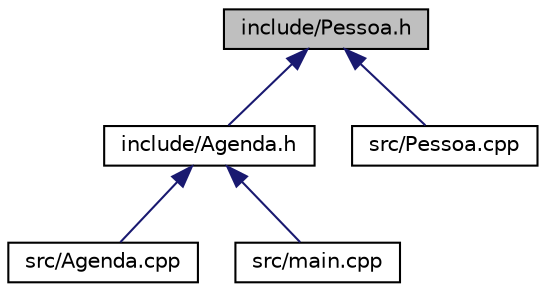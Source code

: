 digraph "include/Pessoa.h"
{
  edge [fontname="Helvetica",fontsize="10",labelfontname="Helvetica",labelfontsize="10"];
  node [fontname="Helvetica",fontsize="10",shape=record];
  Node1 [label="include/Pessoa.h",height=0.2,width=0.4,color="black", fillcolor="grey75", style="filled", fontcolor="black"];
  Node1 -> Node2 [dir="back",color="midnightblue",fontsize="10",style="solid"];
  Node2 [label="include/Agenda.h",height=0.2,width=0.4,color="black", fillcolor="white", style="filled",URL="$Agenda_8h.html"];
  Node2 -> Node3 [dir="back",color="midnightblue",fontsize="10",style="solid"];
  Node3 [label="src/Agenda.cpp",height=0.2,width=0.4,color="black", fillcolor="white", style="filled",URL="$Agenda_8cpp.html",tooltip="Classe que representa uma Agenda. "];
  Node2 -> Node4 [dir="back",color="midnightblue",fontsize="10",style="solid"];
  Node4 [label="src/main.cpp",height=0.2,width=0.4,color="black", fillcolor="white", style="filled",URL="$main_8cpp.html"];
  Node1 -> Node5 [dir="back",color="midnightblue",fontsize="10",style="solid"];
  Node5 [label="src/Pessoa.cpp",height=0.2,width=0.4,color="black", fillcolor="white", style="filled",URL="$Pessoa_8cpp.html",tooltip="Classe que representa uma Pessoa(Contato) na agenda. "];
}

